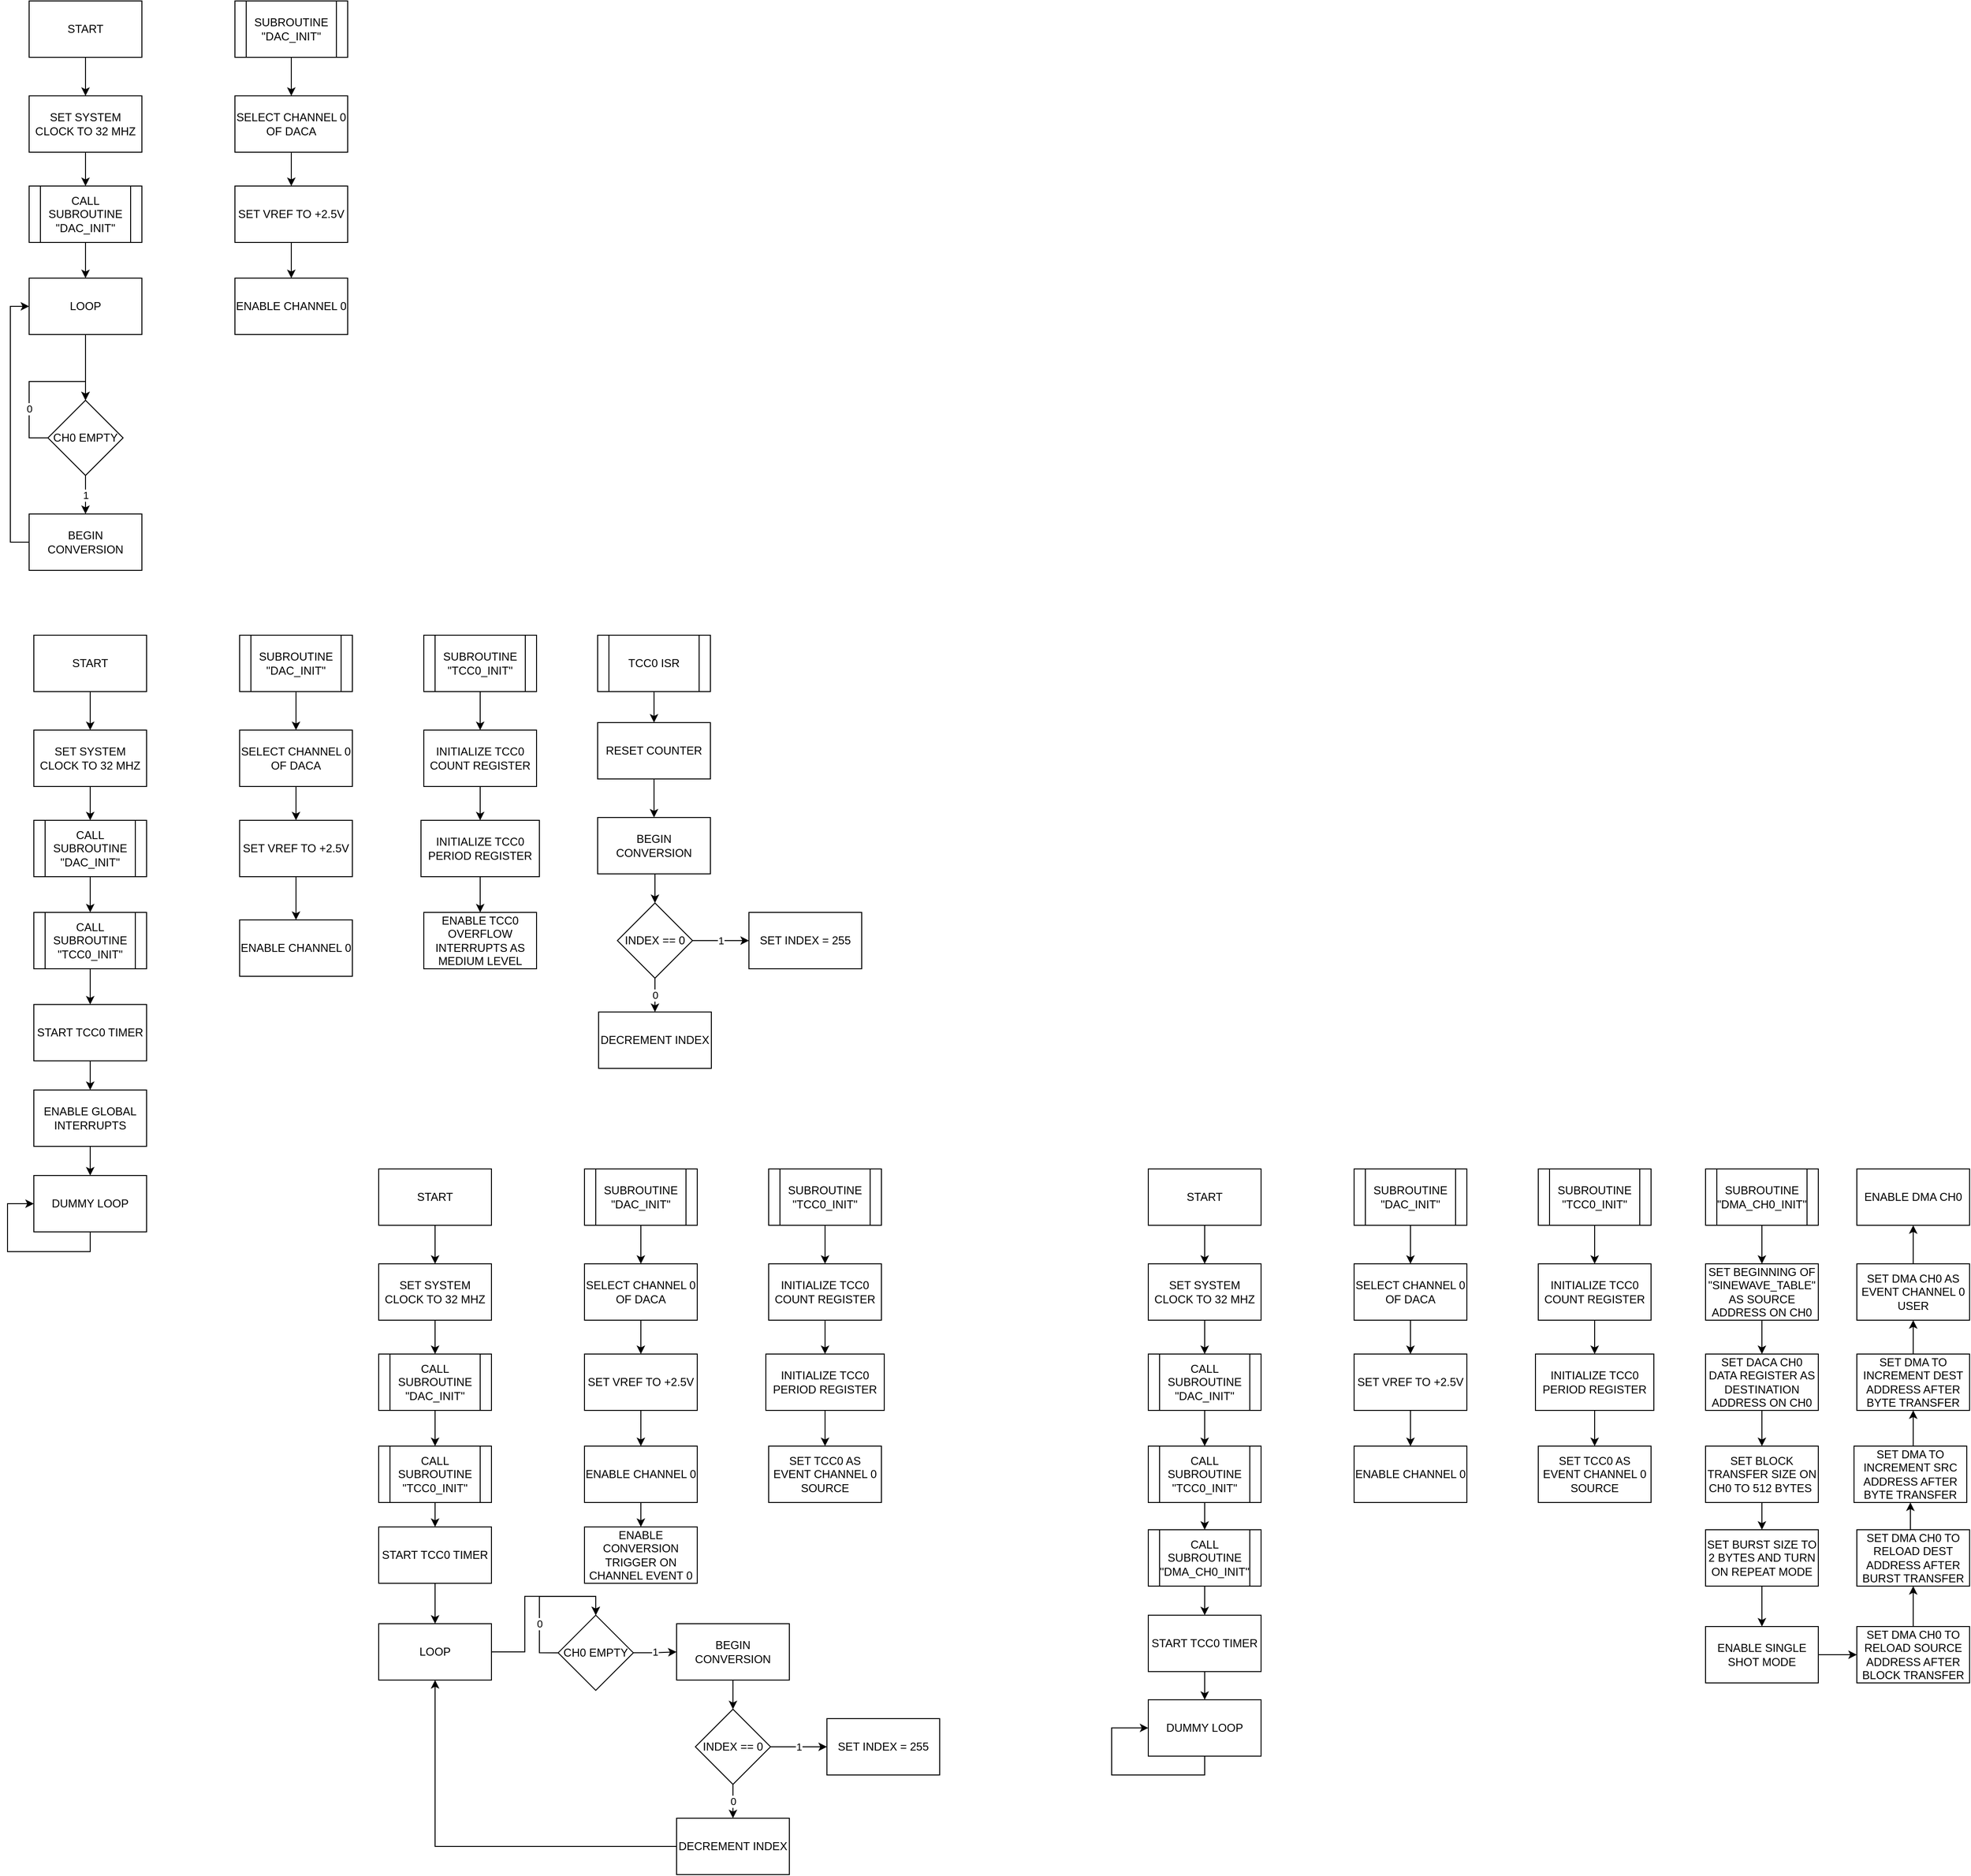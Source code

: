 <mxfile version="21.6.6" type="device">
  <diagram name="Page-1" id="TlnAXrUz_4EO8FhY6zSU">
    <mxGraphModel dx="1002" dy="871" grid="0" gridSize="10" guides="1" tooltips="1" connect="1" arrows="1" fold="1" page="0" pageScale="1" pageWidth="850" pageHeight="1100" math="0" shadow="0">
      <root>
        <mxCell id="0" />
        <mxCell id="1" parent="0" />
        <mxCell id="gUw0K1UG4J31n6GEaIM--3" value="" style="edgeStyle=orthogonalEdgeStyle;rounded=0;orthogonalLoop=1;jettySize=auto;html=1;" parent="1" source="gUw0K1UG4J31n6GEaIM--1" target="gUw0K1UG4J31n6GEaIM--2" edge="1">
          <mxGeometry relative="1" as="geometry" />
        </mxCell>
        <mxCell id="gUw0K1UG4J31n6GEaIM--1" value="START" style="rounded=0;whiteSpace=wrap;html=1;" parent="1" vertex="1">
          <mxGeometry x="92" y="112" width="120" height="60" as="geometry" />
        </mxCell>
        <mxCell id="gUw0K1UG4J31n6GEaIM--7" value="" style="edgeStyle=orthogonalEdgeStyle;rounded=0;orthogonalLoop=1;jettySize=auto;html=1;" parent="1" source="gUw0K1UG4J31n6GEaIM--2" target="gUw0K1UG4J31n6GEaIM--6" edge="1">
          <mxGeometry relative="1" as="geometry" />
        </mxCell>
        <mxCell id="gUw0K1UG4J31n6GEaIM--2" value="SET SYSTEM CLOCK TO 32 MHZ" style="rounded=0;whiteSpace=wrap;html=1;" parent="1" vertex="1">
          <mxGeometry x="92" y="213" width="120" height="60" as="geometry" />
        </mxCell>
        <mxCell id="gUw0K1UG4J31n6GEaIM--9" value="" style="edgeStyle=orthogonalEdgeStyle;rounded=0;orthogonalLoop=1;jettySize=auto;html=1;" parent="1" source="gUw0K1UG4J31n6GEaIM--6" target="gUw0K1UG4J31n6GEaIM--8" edge="1">
          <mxGeometry relative="1" as="geometry" />
        </mxCell>
        <mxCell id="gUw0K1UG4J31n6GEaIM--6" value="CALL SUBROUTINE &quot;DAC_INIT&quot;" style="shape=process;whiteSpace=wrap;html=1;backgroundOutline=1;rounded=0;" parent="1" vertex="1">
          <mxGeometry x="92" y="309" width="120" height="60" as="geometry" />
        </mxCell>
        <mxCell id="gUw0K1UG4J31n6GEaIM--11" value="" style="edgeStyle=orthogonalEdgeStyle;rounded=0;orthogonalLoop=1;jettySize=auto;html=1;" parent="1" source="gUw0K1UG4J31n6GEaIM--8" target="gUw0K1UG4J31n6GEaIM--10" edge="1">
          <mxGeometry relative="1" as="geometry" />
        </mxCell>
        <mxCell id="gUw0K1UG4J31n6GEaIM--8" value="LOOP" style="whiteSpace=wrap;html=1;rounded=0;" parent="1" vertex="1">
          <mxGeometry x="92" y="407" width="120" height="60" as="geometry" />
        </mxCell>
        <mxCell id="gUw0K1UG4J31n6GEaIM--14" value="1" style="edgeStyle=orthogonalEdgeStyle;rounded=0;orthogonalLoop=1;jettySize=auto;html=1;" parent="1" source="gUw0K1UG4J31n6GEaIM--10" target="gUw0K1UG4J31n6GEaIM--13" edge="1">
          <mxGeometry relative="1" as="geometry" />
        </mxCell>
        <mxCell id="gUw0K1UG4J31n6GEaIM--10" value="CH0 EMPTY" style="rhombus;whiteSpace=wrap;html=1;rounded=0;" parent="1" vertex="1">
          <mxGeometry x="112" y="537" width="80" height="80" as="geometry" />
        </mxCell>
        <mxCell id="gUw0K1UG4J31n6GEaIM--12" value="0" style="edgeStyle=orthogonalEdgeStyle;rounded=0;orthogonalLoop=1;jettySize=auto;html=1;exitX=0;exitY=0.5;exitDx=0;exitDy=0;entryX=0.5;entryY=0;entryDx=0;entryDy=0;" parent="1" source="gUw0K1UG4J31n6GEaIM--10" target="gUw0K1UG4J31n6GEaIM--10" edge="1">
          <mxGeometry x="-0.362" relative="1" as="geometry">
            <Array as="points">
              <mxPoint x="92" y="577" />
              <mxPoint x="92" y="517" />
              <mxPoint x="152" y="517" />
            </Array>
            <mxPoint as="offset" />
          </mxGeometry>
        </mxCell>
        <mxCell id="gUw0K1UG4J31n6GEaIM--15" style="edgeStyle=orthogonalEdgeStyle;rounded=0;orthogonalLoop=1;jettySize=auto;html=1;exitX=0;exitY=0.5;exitDx=0;exitDy=0;entryX=0;entryY=0.5;entryDx=0;entryDy=0;" parent="1" source="gUw0K1UG4J31n6GEaIM--13" target="gUw0K1UG4J31n6GEaIM--8" edge="1">
          <mxGeometry relative="1" as="geometry" />
        </mxCell>
        <mxCell id="gUw0K1UG4J31n6GEaIM--13" value="BEGIN CONVERSION" style="whiteSpace=wrap;html=1;rounded=0;" parent="1" vertex="1">
          <mxGeometry x="92" y="658" width="120" height="60" as="geometry" />
        </mxCell>
        <mxCell id="gUw0K1UG4J31n6GEaIM--18" value="" style="edgeStyle=orthogonalEdgeStyle;rounded=0;orthogonalLoop=1;jettySize=auto;html=1;" parent="1" source="gUw0K1UG4J31n6GEaIM--16" target="gUw0K1UG4J31n6GEaIM--17" edge="1">
          <mxGeometry relative="1" as="geometry" />
        </mxCell>
        <mxCell id="gUw0K1UG4J31n6GEaIM--16" value="SUBROUTINE &quot;DAC_INIT&quot;" style="shape=process;whiteSpace=wrap;html=1;backgroundOutline=1;rounded=0;" parent="1" vertex="1">
          <mxGeometry x="311" y="112" width="120" height="60" as="geometry" />
        </mxCell>
        <mxCell id="gUw0K1UG4J31n6GEaIM--20" value="" style="edgeStyle=orthogonalEdgeStyle;rounded=0;orthogonalLoop=1;jettySize=auto;html=1;" parent="1" source="gUw0K1UG4J31n6GEaIM--17" target="gUw0K1UG4J31n6GEaIM--19" edge="1">
          <mxGeometry relative="1" as="geometry" />
        </mxCell>
        <mxCell id="gUw0K1UG4J31n6GEaIM--17" value="SELECT CHANNEL 0 OF DACA" style="whiteSpace=wrap;html=1;rounded=0;" parent="1" vertex="1">
          <mxGeometry x="311" y="213" width="120" height="60" as="geometry" />
        </mxCell>
        <mxCell id="gUw0K1UG4J31n6GEaIM--24" value="" style="edgeStyle=orthogonalEdgeStyle;rounded=0;orthogonalLoop=1;jettySize=auto;html=1;" parent="1" source="gUw0K1UG4J31n6GEaIM--19" target="gUw0K1UG4J31n6GEaIM--23" edge="1">
          <mxGeometry relative="1" as="geometry" />
        </mxCell>
        <mxCell id="gUw0K1UG4J31n6GEaIM--19" value="SET VREF TO +2.5V" style="whiteSpace=wrap;html=1;rounded=0;" parent="1" vertex="1">
          <mxGeometry x="311" y="309" width="120" height="60" as="geometry" />
        </mxCell>
        <mxCell id="gUw0K1UG4J31n6GEaIM--23" value="ENABLE CHANNEL 0" style="whiteSpace=wrap;html=1;rounded=0;" parent="1" vertex="1">
          <mxGeometry x="311" y="407" width="120" height="60" as="geometry" />
        </mxCell>
        <mxCell id="gUw0K1UG4J31n6GEaIM--25" value="" style="edgeStyle=orthogonalEdgeStyle;rounded=0;orthogonalLoop=1;jettySize=auto;html=1;" parent="1" source="gUw0K1UG4J31n6GEaIM--26" target="gUw0K1UG4J31n6GEaIM--28" edge="1">
          <mxGeometry relative="1" as="geometry" />
        </mxCell>
        <mxCell id="gUw0K1UG4J31n6GEaIM--26" value="START" style="rounded=0;whiteSpace=wrap;html=1;" parent="1" vertex="1">
          <mxGeometry x="97" y="787" width="120" height="60" as="geometry" />
        </mxCell>
        <mxCell id="gUw0K1UG4J31n6GEaIM--27" value="" style="edgeStyle=orthogonalEdgeStyle;rounded=0;orthogonalLoop=1;jettySize=auto;html=1;" parent="1" source="gUw0K1UG4J31n6GEaIM--28" target="gUw0K1UG4J31n6GEaIM--30" edge="1">
          <mxGeometry relative="1" as="geometry" />
        </mxCell>
        <mxCell id="gUw0K1UG4J31n6GEaIM--28" value="SET SYSTEM CLOCK TO 32 MHZ" style="rounded=0;whiteSpace=wrap;html=1;" parent="1" vertex="1">
          <mxGeometry x="97" y="888" width="120" height="60" as="geometry" />
        </mxCell>
        <mxCell id="gUw0K1UG4J31n6GEaIM--56" value="" style="edgeStyle=orthogonalEdgeStyle;rounded=0;orthogonalLoop=1;jettySize=auto;html=1;" parent="1" source="gUw0K1UG4J31n6GEaIM--30" target="gUw0K1UG4J31n6GEaIM--55" edge="1">
          <mxGeometry relative="1" as="geometry" />
        </mxCell>
        <mxCell id="gUw0K1UG4J31n6GEaIM--30" value="CALL SUBROUTINE &quot;DAC_INIT&quot;" style="shape=process;whiteSpace=wrap;html=1;backgroundOutline=1;rounded=0;" parent="1" vertex="1">
          <mxGeometry x="97" y="984" width="120" height="60" as="geometry" />
        </mxCell>
        <mxCell id="gUw0K1UG4J31n6GEaIM--38" value="" style="edgeStyle=orthogonalEdgeStyle;rounded=0;orthogonalLoop=1;jettySize=auto;html=1;" parent="1" source="gUw0K1UG4J31n6GEaIM--39" target="gUw0K1UG4J31n6GEaIM--41" edge="1">
          <mxGeometry relative="1" as="geometry" />
        </mxCell>
        <mxCell id="gUw0K1UG4J31n6GEaIM--39" value="SUBROUTINE &quot;DAC_INIT&quot;" style="shape=process;whiteSpace=wrap;html=1;backgroundOutline=1;rounded=0;" parent="1" vertex="1">
          <mxGeometry x="316" y="787" width="120" height="60" as="geometry" />
        </mxCell>
        <mxCell id="gUw0K1UG4J31n6GEaIM--40" value="" style="edgeStyle=orthogonalEdgeStyle;rounded=0;orthogonalLoop=1;jettySize=auto;html=1;" parent="1" source="gUw0K1UG4J31n6GEaIM--41" target="gUw0K1UG4J31n6GEaIM--43" edge="1">
          <mxGeometry relative="1" as="geometry" />
        </mxCell>
        <mxCell id="gUw0K1UG4J31n6GEaIM--41" value="SELECT CHANNEL 0 OF DACA" style="whiteSpace=wrap;html=1;rounded=0;" parent="1" vertex="1">
          <mxGeometry x="316" y="888" width="120" height="60" as="geometry" />
        </mxCell>
        <mxCell id="gUw0K1UG4J31n6GEaIM--75" style="edgeStyle=orthogonalEdgeStyle;rounded=0;orthogonalLoop=1;jettySize=auto;html=1;exitX=0.5;exitY=1;exitDx=0;exitDy=0;entryX=0.5;entryY=0;entryDx=0;entryDy=0;" parent="1" source="gUw0K1UG4J31n6GEaIM--43" target="gUw0K1UG4J31n6GEaIM--44" edge="1">
          <mxGeometry relative="1" as="geometry" />
        </mxCell>
        <mxCell id="gUw0K1UG4J31n6GEaIM--43" value="SET VREF TO +2.5V" style="whiteSpace=wrap;html=1;rounded=0;" parent="1" vertex="1">
          <mxGeometry x="316" y="984" width="120" height="60" as="geometry" />
        </mxCell>
        <mxCell id="gUw0K1UG4J31n6GEaIM--44" value="ENABLE CHANNEL 0" style="whiteSpace=wrap;html=1;rounded=0;" parent="1" vertex="1">
          <mxGeometry x="316" y="1090" width="120" height="60" as="geometry" />
        </mxCell>
        <mxCell id="gUw0K1UG4J31n6GEaIM--52" style="edgeStyle=orthogonalEdgeStyle;rounded=0;orthogonalLoop=1;jettySize=auto;html=1;exitX=0.5;exitY=1;exitDx=0;exitDy=0;entryX=0.5;entryY=0;entryDx=0;entryDy=0;" parent="1" source="gUw0K1UG4J31n6GEaIM--49" target="gUw0K1UG4J31n6GEaIM--51" edge="1">
          <mxGeometry relative="1" as="geometry" />
        </mxCell>
        <mxCell id="gUw0K1UG4J31n6GEaIM--49" value="TCC0 ISR" style="shape=process;whiteSpace=wrap;html=1;backgroundOutline=1;rounded=0;" parent="1" vertex="1">
          <mxGeometry x="697" y="787" width="120" height="60" as="geometry" />
        </mxCell>
        <mxCell id="gUw0K1UG4J31n6GEaIM--82" style="edgeStyle=orthogonalEdgeStyle;rounded=0;orthogonalLoop=1;jettySize=auto;html=1;exitX=0.5;exitY=1;exitDx=0;exitDy=0;entryX=0.5;entryY=0;entryDx=0;entryDy=0;" parent="1" source="gUw0K1UG4J31n6GEaIM--51" target="gUw0K1UG4J31n6GEaIM--53" edge="1">
          <mxGeometry relative="1" as="geometry" />
        </mxCell>
        <mxCell id="gUw0K1UG4J31n6GEaIM--51" value="RESET COUNTER" style="rounded=0;whiteSpace=wrap;html=1;" parent="1" vertex="1">
          <mxGeometry x="697" y="880" width="120" height="60" as="geometry" />
        </mxCell>
        <mxCell id="gUw0K1UG4J31n6GEaIM--83" style="edgeStyle=orthogonalEdgeStyle;rounded=0;orthogonalLoop=1;jettySize=auto;html=1;exitX=0.5;exitY=1;exitDx=0;exitDy=0;entryX=0.5;entryY=0;entryDx=0;entryDy=0;" parent="1" source="gUw0K1UG4J31n6GEaIM--53" target="gUw0K1UG4J31n6GEaIM--67" edge="1">
          <mxGeometry relative="1" as="geometry" />
        </mxCell>
        <mxCell id="gUw0K1UG4J31n6GEaIM--53" value="BEGIN CONVERSION" style="rounded=0;whiteSpace=wrap;html=1;" parent="1" vertex="1">
          <mxGeometry x="697" y="981" width="120" height="60" as="geometry" />
        </mxCell>
        <mxCell id="gUw0K1UG4J31n6GEaIM--77" value="" style="edgeStyle=orthogonalEdgeStyle;rounded=0;orthogonalLoop=1;jettySize=auto;html=1;" parent="1" source="gUw0K1UG4J31n6GEaIM--55" target="gUw0K1UG4J31n6GEaIM--76" edge="1">
          <mxGeometry relative="1" as="geometry" />
        </mxCell>
        <mxCell id="gUw0K1UG4J31n6GEaIM--55" value="CALL SUBROUTINE &quot;TCC0_INIT&quot;" style="shape=process;whiteSpace=wrap;html=1;backgroundOutline=1;rounded=0;" parent="1" vertex="1">
          <mxGeometry x="97" y="1082" width="120" height="60" as="geometry" />
        </mxCell>
        <mxCell id="gUw0K1UG4J31n6GEaIM--57" value="" style="edgeStyle=orthogonalEdgeStyle;rounded=0;orthogonalLoop=1;jettySize=auto;html=1;" parent="1" source="gUw0K1UG4J31n6GEaIM--58" target="gUw0K1UG4J31n6GEaIM--60" edge="1">
          <mxGeometry relative="1" as="geometry" />
        </mxCell>
        <mxCell id="gUw0K1UG4J31n6GEaIM--58" value="SUBROUTINE &quot;TCC0_INIT&quot;" style="shape=process;whiteSpace=wrap;html=1;backgroundOutline=1;rounded=0;" parent="1" vertex="1">
          <mxGeometry x="512" y="787" width="120" height="60" as="geometry" />
        </mxCell>
        <mxCell id="gUw0K1UG4J31n6GEaIM--59" value="" style="edgeStyle=orthogonalEdgeStyle;rounded=0;orthogonalLoop=1;jettySize=auto;html=1;" parent="1" source="gUw0K1UG4J31n6GEaIM--60" target="gUw0K1UG4J31n6GEaIM--62" edge="1">
          <mxGeometry relative="1" as="geometry" />
        </mxCell>
        <mxCell id="gUw0K1UG4J31n6GEaIM--60" value="INITIALIZE TCC0 COUNT REGISTER" style="whiteSpace=wrap;html=1;rounded=0;" parent="1" vertex="1">
          <mxGeometry x="512" y="888" width="120" height="60" as="geometry" />
        </mxCell>
        <mxCell id="gUw0K1UG4J31n6GEaIM--61" value="" style="edgeStyle=orthogonalEdgeStyle;rounded=0;orthogonalLoop=1;jettySize=auto;html=1;" parent="1" source="gUw0K1UG4J31n6GEaIM--62" target="gUw0K1UG4J31n6GEaIM--63" edge="1">
          <mxGeometry relative="1" as="geometry" />
        </mxCell>
        <mxCell id="gUw0K1UG4J31n6GEaIM--62" value="INITIALIZE TCC0 PERIOD REGISTER" style="whiteSpace=wrap;html=1;rounded=0;" parent="1" vertex="1">
          <mxGeometry x="509" y="984" width="126" height="60" as="geometry" />
        </mxCell>
        <mxCell id="gUw0K1UG4J31n6GEaIM--63" value="ENABLE TCC0 OVERFLOW INTERRUPTS AS MEDIUM LEVEL" style="whiteSpace=wrap;html=1;rounded=0;" parent="1" vertex="1">
          <mxGeometry x="512" y="1082" width="120" height="60" as="geometry" />
        </mxCell>
        <mxCell id="gUw0K1UG4J31n6GEaIM--73" value="1" style="edgeStyle=orthogonalEdgeStyle;rounded=0;orthogonalLoop=1;jettySize=auto;html=1;" parent="1" source="gUw0K1UG4J31n6GEaIM--67" target="gUw0K1UG4J31n6GEaIM--72" edge="1">
          <mxGeometry relative="1" as="geometry" />
        </mxCell>
        <mxCell id="gUw0K1UG4J31n6GEaIM--84" value="0" style="edgeStyle=orthogonalEdgeStyle;rounded=0;orthogonalLoop=1;jettySize=auto;html=1;exitX=0.5;exitY=1;exitDx=0;exitDy=0;entryX=0.5;entryY=0;entryDx=0;entryDy=0;" parent="1" source="gUw0K1UG4J31n6GEaIM--67" target="gUw0K1UG4J31n6GEaIM--70" edge="1">
          <mxGeometry relative="1" as="geometry" />
        </mxCell>
        <mxCell id="gUw0K1UG4J31n6GEaIM--67" value="INDEX == 0" style="rhombus;whiteSpace=wrap;html=1;rounded=0;" parent="1" vertex="1">
          <mxGeometry x="718" y="1072" width="80" height="80" as="geometry" />
        </mxCell>
        <mxCell id="gUw0K1UG4J31n6GEaIM--70" value="DECREMENT INDEX" style="rounded=0;whiteSpace=wrap;html=1;" parent="1" vertex="1">
          <mxGeometry x="698" y="1188" width="120" height="60" as="geometry" />
        </mxCell>
        <mxCell id="gUw0K1UG4J31n6GEaIM--72" value="SET INDEX = 255" style="whiteSpace=wrap;html=1;rounded=0;" parent="1" vertex="1">
          <mxGeometry x="858" y="1082" width="120" height="60" as="geometry" />
        </mxCell>
        <mxCell id="gUw0K1UG4J31n6GEaIM--87" style="edgeStyle=orthogonalEdgeStyle;rounded=0;orthogonalLoop=1;jettySize=auto;html=1;exitX=0.5;exitY=1;exitDx=0;exitDy=0;entryX=0.5;entryY=0;entryDx=0;entryDy=0;" parent="1" source="gUw0K1UG4J31n6GEaIM--76" target="gUw0K1UG4J31n6GEaIM--86" edge="1">
          <mxGeometry relative="1" as="geometry" />
        </mxCell>
        <mxCell id="gUw0K1UG4J31n6GEaIM--76" value="START TCC0 TIMER" style="whiteSpace=wrap;html=1;rounded=0;" parent="1" vertex="1">
          <mxGeometry x="97" y="1180" width="120" height="60" as="geometry" />
        </mxCell>
        <mxCell id="gUw0K1UG4J31n6GEaIM--78" value="DUMMY LOOP" style="whiteSpace=wrap;html=1;rounded=0;" parent="1" vertex="1">
          <mxGeometry x="97" y="1362" width="120" height="60" as="geometry" />
        </mxCell>
        <mxCell id="gUw0K1UG4J31n6GEaIM--80" style="edgeStyle=orthogonalEdgeStyle;rounded=0;orthogonalLoop=1;jettySize=auto;html=1;exitX=0.5;exitY=1;exitDx=0;exitDy=0;entryX=0;entryY=0.5;entryDx=0;entryDy=0;" parent="1" source="gUw0K1UG4J31n6GEaIM--78" target="gUw0K1UG4J31n6GEaIM--78" edge="1">
          <mxGeometry relative="1" as="geometry">
            <Array as="points">
              <mxPoint x="154" y="1443" />
              <mxPoint x="69" y="1443" />
              <mxPoint x="69" y="1393" />
            </Array>
          </mxGeometry>
        </mxCell>
        <mxCell id="gUw0K1UG4J31n6GEaIM--88" style="edgeStyle=orthogonalEdgeStyle;rounded=0;orthogonalLoop=1;jettySize=auto;html=1;exitX=0.5;exitY=1;exitDx=0;exitDy=0;entryX=0.5;entryY=0;entryDx=0;entryDy=0;" parent="1" source="gUw0K1UG4J31n6GEaIM--86" target="gUw0K1UG4J31n6GEaIM--78" edge="1">
          <mxGeometry relative="1" as="geometry" />
        </mxCell>
        <mxCell id="gUw0K1UG4J31n6GEaIM--86" value="ENABLE GLOBAL INTERRUPTS" style="whiteSpace=wrap;html=1;rounded=0;" parent="1" vertex="1">
          <mxGeometry x="97" y="1271" width="120" height="60" as="geometry" />
        </mxCell>
        <mxCell id="fH4SnlPZ54_qbOSEumDx-1" value="" style="edgeStyle=orthogonalEdgeStyle;rounded=0;orthogonalLoop=1;jettySize=auto;html=1;" parent="1" source="fH4SnlPZ54_qbOSEumDx-2" target="fH4SnlPZ54_qbOSEumDx-4" edge="1">
          <mxGeometry relative="1" as="geometry" />
        </mxCell>
        <mxCell id="fH4SnlPZ54_qbOSEumDx-2" value="START" style="rounded=0;whiteSpace=wrap;html=1;" parent="1" vertex="1">
          <mxGeometry x="464" y="1355" width="120" height="60" as="geometry" />
        </mxCell>
        <mxCell id="fH4SnlPZ54_qbOSEumDx-3" value="" style="edgeStyle=orthogonalEdgeStyle;rounded=0;orthogonalLoop=1;jettySize=auto;html=1;" parent="1" source="fH4SnlPZ54_qbOSEumDx-4" target="fH4SnlPZ54_qbOSEumDx-6" edge="1">
          <mxGeometry relative="1" as="geometry" />
        </mxCell>
        <mxCell id="fH4SnlPZ54_qbOSEumDx-4" value="SET SYSTEM CLOCK TO 32 MHZ" style="rounded=0;whiteSpace=wrap;html=1;" parent="1" vertex="1">
          <mxGeometry x="464" y="1456" width="120" height="60" as="geometry" />
        </mxCell>
        <mxCell id="fH4SnlPZ54_qbOSEumDx-5" value="" style="edgeStyle=orthogonalEdgeStyle;rounded=0;orthogonalLoop=1;jettySize=auto;html=1;" parent="1" source="fH4SnlPZ54_qbOSEumDx-6" target="fH4SnlPZ54_qbOSEumDx-21" edge="1">
          <mxGeometry relative="1" as="geometry" />
        </mxCell>
        <mxCell id="fH4SnlPZ54_qbOSEumDx-6" value="CALL SUBROUTINE &quot;DAC_INIT&quot;" style="shape=process;whiteSpace=wrap;html=1;backgroundOutline=1;rounded=0;" parent="1" vertex="1">
          <mxGeometry x="464" y="1552" width="120" height="60" as="geometry" />
        </mxCell>
        <mxCell id="fH4SnlPZ54_qbOSEumDx-7" value="" style="edgeStyle=orthogonalEdgeStyle;rounded=0;orthogonalLoop=1;jettySize=auto;html=1;" parent="1" source="fH4SnlPZ54_qbOSEumDx-8" target="fH4SnlPZ54_qbOSEumDx-10" edge="1">
          <mxGeometry relative="1" as="geometry" />
        </mxCell>
        <mxCell id="fH4SnlPZ54_qbOSEumDx-8" value="SUBROUTINE &quot;DAC_INIT&quot;" style="shape=process;whiteSpace=wrap;html=1;backgroundOutline=1;rounded=0;" parent="1" vertex="1">
          <mxGeometry x="683" y="1355" width="120" height="60" as="geometry" />
        </mxCell>
        <mxCell id="fH4SnlPZ54_qbOSEumDx-9" value="" style="edgeStyle=orthogonalEdgeStyle;rounded=0;orthogonalLoop=1;jettySize=auto;html=1;" parent="1" source="fH4SnlPZ54_qbOSEumDx-10" target="fH4SnlPZ54_qbOSEumDx-12" edge="1">
          <mxGeometry relative="1" as="geometry" />
        </mxCell>
        <mxCell id="fH4SnlPZ54_qbOSEumDx-10" value="SELECT CHANNEL 0 OF DACA" style="whiteSpace=wrap;html=1;rounded=0;" parent="1" vertex="1">
          <mxGeometry x="683" y="1456" width="120" height="60" as="geometry" />
        </mxCell>
        <mxCell id="fH4SnlPZ54_qbOSEumDx-11" style="edgeStyle=orthogonalEdgeStyle;rounded=0;orthogonalLoop=1;jettySize=auto;html=1;exitX=0.5;exitY=1;exitDx=0;exitDy=0;entryX=0.5;entryY=0;entryDx=0;entryDy=0;" parent="1" source="fH4SnlPZ54_qbOSEumDx-12" target="fH4SnlPZ54_qbOSEumDx-13" edge="1">
          <mxGeometry relative="1" as="geometry" />
        </mxCell>
        <mxCell id="fH4SnlPZ54_qbOSEumDx-12" value="SET VREF TO +2.5V" style="whiteSpace=wrap;html=1;rounded=0;" parent="1" vertex="1">
          <mxGeometry x="683" y="1552" width="120" height="60" as="geometry" />
        </mxCell>
        <mxCell id="fH4SnlPZ54_qbOSEumDx-43" value="" style="edgeStyle=orthogonalEdgeStyle;rounded=0;orthogonalLoop=1;jettySize=auto;html=1;" parent="1" source="fH4SnlPZ54_qbOSEumDx-13" target="fH4SnlPZ54_qbOSEumDx-42" edge="1">
          <mxGeometry relative="1" as="geometry" />
        </mxCell>
        <mxCell id="fH4SnlPZ54_qbOSEumDx-13" value="ENABLE CHANNEL 0" style="whiteSpace=wrap;html=1;rounded=0;" parent="1" vertex="1">
          <mxGeometry x="683" y="1650" width="120" height="60" as="geometry" />
        </mxCell>
        <mxCell id="fH4SnlPZ54_qbOSEumDx-20" value="" style="edgeStyle=orthogonalEdgeStyle;rounded=0;orthogonalLoop=1;jettySize=auto;html=1;" parent="1" source="fH4SnlPZ54_qbOSEumDx-21" target="fH4SnlPZ54_qbOSEumDx-35" edge="1">
          <mxGeometry relative="1" as="geometry" />
        </mxCell>
        <mxCell id="fH4SnlPZ54_qbOSEumDx-21" value="CALL SUBROUTINE &quot;TCC0_INIT&quot;" style="shape=process;whiteSpace=wrap;html=1;backgroundOutline=1;rounded=0;" parent="1" vertex="1">
          <mxGeometry x="464" y="1650" width="120" height="60" as="geometry" />
        </mxCell>
        <mxCell id="fH4SnlPZ54_qbOSEumDx-22" value="" style="edgeStyle=orthogonalEdgeStyle;rounded=0;orthogonalLoop=1;jettySize=auto;html=1;" parent="1" source="fH4SnlPZ54_qbOSEumDx-23" target="fH4SnlPZ54_qbOSEumDx-25" edge="1">
          <mxGeometry relative="1" as="geometry" />
        </mxCell>
        <mxCell id="fH4SnlPZ54_qbOSEumDx-23" value="SUBROUTINE &quot;TCC0_INIT&quot;" style="shape=process;whiteSpace=wrap;html=1;backgroundOutline=1;rounded=0;" parent="1" vertex="1">
          <mxGeometry x="879" y="1355" width="120" height="60" as="geometry" />
        </mxCell>
        <mxCell id="fH4SnlPZ54_qbOSEumDx-24" value="" style="edgeStyle=orthogonalEdgeStyle;rounded=0;orthogonalLoop=1;jettySize=auto;html=1;" parent="1" source="fH4SnlPZ54_qbOSEumDx-25" target="fH4SnlPZ54_qbOSEumDx-27" edge="1">
          <mxGeometry relative="1" as="geometry" />
        </mxCell>
        <mxCell id="fH4SnlPZ54_qbOSEumDx-25" value="INITIALIZE TCC0 COUNT REGISTER" style="whiteSpace=wrap;html=1;rounded=0;" parent="1" vertex="1">
          <mxGeometry x="879" y="1456" width="120" height="60" as="geometry" />
        </mxCell>
        <mxCell id="fH4SnlPZ54_qbOSEumDx-65" style="edgeStyle=orthogonalEdgeStyle;rounded=0;orthogonalLoop=1;jettySize=auto;html=1;exitX=0.5;exitY=1;exitDx=0;exitDy=0;entryX=0.5;entryY=0;entryDx=0;entryDy=0;" parent="1" source="fH4SnlPZ54_qbOSEumDx-27" target="fH4SnlPZ54_qbOSEumDx-40" edge="1">
          <mxGeometry relative="1" as="geometry" />
        </mxCell>
        <mxCell id="fH4SnlPZ54_qbOSEumDx-27" value="INITIALIZE TCC0 PERIOD REGISTER" style="whiteSpace=wrap;html=1;rounded=0;" parent="1" vertex="1">
          <mxGeometry x="876" y="1552" width="126" height="60" as="geometry" />
        </mxCell>
        <mxCell id="fH4SnlPZ54_qbOSEumDx-44" style="edgeStyle=orthogonalEdgeStyle;rounded=0;orthogonalLoop=1;jettySize=auto;html=1;exitX=0.5;exitY=1;exitDx=0;exitDy=0;entryX=0.5;entryY=0;entryDx=0;entryDy=0;" parent="1" source="fH4SnlPZ54_qbOSEumDx-35" target="fH4SnlPZ54_qbOSEumDx-36" edge="1">
          <mxGeometry relative="1" as="geometry" />
        </mxCell>
        <mxCell id="fH4SnlPZ54_qbOSEumDx-35" value="START TCC0 TIMER" style="whiteSpace=wrap;html=1;rounded=0;" parent="1" vertex="1">
          <mxGeometry x="464" y="1736" width="120" height="60" as="geometry" />
        </mxCell>
        <mxCell id="fH4SnlPZ54_qbOSEumDx-61" style="edgeStyle=orthogonalEdgeStyle;rounded=0;orthogonalLoop=1;jettySize=auto;html=1;exitX=1;exitY=0.5;exitDx=0;exitDy=0;entryX=0.5;entryY=0;entryDx=0;entryDy=0;" parent="1" source="fH4SnlPZ54_qbOSEumDx-36" target="fH4SnlPZ54_qbOSEumDx-50" edge="1">
          <mxGeometry relative="1" as="geometry" />
        </mxCell>
        <mxCell id="fH4SnlPZ54_qbOSEumDx-36" value="LOOP" style="whiteSpace=wrap;html=1;rounded=0;" parent="1" vertex="1">
          <mxGeometry x="464" y="1839" width="120" height="60" as="geometry" />
        </mxCell>
        <mxCell id="fH4SnlPZ54_qbOSEumDx-40" value="SET TCC0 AS EVENT CHANNEL 0 SOURCE" style="whiteSpace=wrap;html=1;rounded=0;" parent="1" vertex="1">
          <mxGeometry x="879" y="1650" width="120" height="60" as="geometry" />
        </mxCell>
        <mxCell id="fH4SnlPZ54_qbOSEumDx-42" value="ENABLE CONVERSION TRIGGER ON CHANNEL EVENT 0" style="whiteSpace=wrap;html=1;rounded=0;" parent="1" vertex="1">
          <mxGeometry x="683" y="1736" width="120" height="60" as="geometry" />
        </mxCell>
        <mxCell id="fH4SnlPZ54_qbOSEumDx-49" value="1" style="edgeStyle=orthogonalEdgeStyle;rounded=0;orthogonalLoop=1;jettySize=auto;html=1;" parent="1" source="fH4SnlPZ54_qbOSEumDx-50" target="fH4SnlPZ54_qbOSEumDx-52" edge="1">
          <mxGeometry relative="1" as="geometry" />
        </mxCell>
        <mxCell id="fH4SnlPZ54_qbOSEumDx-50" value="CH0 EMPTY" style="rhombus;whiteSpace=wrap;html=1;rounded=0;" parent="1" vertex="1">
          <mxGeometry x="655" y="1829.94" width="80" height="80" as="geometry" />
        </mxCell>
        <mxCell id="fH4SnlPZ54_qbOSEumDx-51" value="0" style="edgeStyle=orthogonalEdgeStyle;rounded=0;orthogonalLoop=1;jettySize=auto;html=1;exitX=0;exitY=0.5;exitDx=0;exitDy=0;entryX=0.5;entryY=0;entryDx=0;entryDy=0;" parent="1" source="fH4SnlPZ54_qbOSEumDx-50" target="fH4SnlPZ54_qbOSEumDx-50" edge="1">
          <mxGeometry x="-0.362" relative="1" as="geometry">
            <Array as="points">
              <mxPoint x="635" y="1869.94" />
              <mxPoint x="635" y="1809.94" />
              <mxPoint x="695" y="1809.94" />
            </Array>
            <mxPoint as="offset" />
          </mxGeometry>
        </mxCell>
        <mxCell id="fH4SnlPZ54_qbOSEumDx-63" style="edgeStyle=orthogonalEdgeStyle;rounded=0;orthogonalLoop=1;jettySize=auto;html=1;exitX=0.5;exitY=1;exitDx=0;exitDy=0;entryX=0.5;entryY=0;entryDx=0;entryDy=0;" parent="1" source="fH4SnlPZ54_qbOSEumDx-52" target="fH4SnlPZ54_qbOSEumDx-56" edge="1">
          <mxGeometry relative="1" as="geometry" />
        </mxCell>
        <mxCell id="fH4SnlPZ54_qbOSEumDx-52" value="BEGIN CONVERSION" style="whiteSpace=wrap;html=1;rounded=0;" parent="1" vertex="1">
          <mxGeometry x="781" y="1839" width="120" height="60" as="geometry" />
        </mxCell>
        <mxCell id="fH4SnlPZ54_qbOSEumDx-54" value="1" style="edgeStyle=orthogonalEdgeStyle;rounded=0;orthogonalLoop=1;jettySize=auto;html=1;" parent="1" source="fH4SnlPZ54_qbOSEumDx-56" target="fH4SnlPZ54_qbOSEumDx-58" edge="1">
          <mxGeometry relative="1" as="geometry" />
        </mxCell>
        <mxCell id="fH4SnlPZ54_qbOSEumDx-55" value="0" style="edgeStyle=orthogonalEdgeStyle;rounded=0;orthogonalLoop=1;jettySize=auto;html=1;exitX=0.5;exitY=1;exitDx=0;exitDy=0;entryX=0.5;entryY=0;entryDx=0;entryDy=0;" parent="1" source="fH4SnlPZ54_qbOSEumDx-56" target="fH4SnlPZ54_qbOSEumDx-57" edge="1">
          <mxGeometry relative="1" as="geometry" />
        </mxCell>
        <mxCell id="fH4SnlPZ54_qbOSEumDx-56" value="INDEX == 0" style="rhombus;whiteSpace=wrap;html=1;rounded=0;" parent="1" vertex="1">
          <mxGeometry x="801" y="1930" width="80" height="80" as="geometry" />
        </mxCell>
        <mxCell id="fH4SnlPZ54_qbOSEumDx-64" style="edgeStyle=orthogonalEdgeStyle;rounded=0;orthogonalLoop=1;jettySize=auto;html=1;exitX=0;exitY=0.5;exitDx=0;exitDy=0;entryX=0.5;entryY=1;entryDx=0;entryDy=0;" parent="1" source="fH4SnlPZ54_qbOSEumDx-57" target="fH4SnlPZ54_qbOSEumDx-36" edge="1">
          <mxGeometry relative="1" as="geometry" />
        </mxCell>
        <mxCell id="fH4SnlPZ54_qbOSEumDx-57" value="DECREMENT INDEX" style="rounded=0;whiteSpace=wrap;html=1;" parent="1" vertex="1">
          <mxGeometry x="781" y="2046" width="120" height="60" as="geometry" />
        </mxCell>
        <mxCell id="fH4SnlPZ54_qbOSEumDx-58" value="SET INDEX = 255" style="whiteSpace=wrap;html=1;rounded=0;" parent="1" vertex="1">
          <mxGeometry x="941" y="1940" width="120" height="60" as="geometry" />
        </mxCell>
        <mxCell id="fH4SnlPZ54_qbOSEumDx-66" value="" style="edgeStyle=orthogonalEdgeStyle;rounded=0;orthogonalLoop=1;jettySize=auto;html=1;" parent="1" source="fH4SnlPZ54_qbOSEumDx-67" target="fH4SnlPZ54_qbOSEumDx-69" edge="1">
          <mxGeometry relative="1" as="geometry" />
        </mxCell>
        <mxCell id="fH4SnlPZ54_qbOSEumDx-67" value="START" style="rounded=0;whiteSpace=wrap;html=1;" parent="1" vertex="1">
          <mxGeometry x="1283" y="1355" width="120" height="60" as="geometry" />
        </mxCell>
        <mxCell id="fH4SnlPZ54_qbOSEumDx-68" value="" style="edgeStyle=orthogonalEdgeStyle;rounded=0;orthogonalLoop=1;jettySize=auto;html=1;" parent="1" source="fH4SnlPZ54_qbOSEumDx-69" target="fH4SnlPZ54_qbOSEumDx-71" edge="1">
          <mxGeometry relative="1" as="geometry" />
        </mxCell>
        <mxCell id="fH4SnlPZ54_qbOSEumDx-69" value="SET SYSTEM CLOCK TO 32 MHZ" style="rounded=0;whiteSpace=wrap;html=1;" parent="1" vertex="1">
          <mxGeometry x="1283" y="1456" width="120" height="60" as="geometry" />
        </mxCell>
        <mxCell id="fH4SnlPZ54_qbOSEumDx-70" value="" style="edgeStyle=orthogonalEdgeStyle;rounded=0;orthogonalLoop=1;jettySize=auto;html=1;" parent="1" source="fH4SnlPZ54_qbOSEumDx-71" target="fH4SnlPZ54_qbOSEumDx-81" edge="1">
          <mxGeometry relative="1" as="geometry" />
        </mxCell>
        <mxCell id="fH4SnlPZ54_qbOSEumDx-71" value="CALL SUBROUTINE &quot;DAC_INIT&quot;" style="shape=process;whiteSpace=wrap;html=1;backgroundOutline=1;rounded=0;" parent="1" vertex="1">
          <mxGeometry x="1283" y="1552" width="120" height="60" as="geometry" />
        </mxCell>
        <mxCell id="fH4SnlPZ54_qbOSEumDx-72" value="" style="edgeStyle=orthogonalEdgeStyle;rounded=0;orthogonalLoop=1;jettySize=auto;html=1;" parent="1" source="fH4SnlPZ54_qbOSEumDx-73" target="fH4SnlPZ54_qbOSEumDx-75" edge="1">
          <mxGeometry relative="1" as="geometry" />
        </mxCell>
        <mxCell id="fH4SnlPZ54_qbOSEumDx-73" value="SUBROUTINE &quot;DAC_INIT&quot;" style="shape=process;whiteSpace=wrap;html=1;backgroundOutline=1;rounded=0;" parent="1" vertex="1">
          <mxGeometry x="1502" y="1355" width="120" height="60" as="geometry" />
        </mxCell>
        <mxCell id="fH4SnlPZ54_qbOSEumDx-74" value="" style="edgeStyle=orthogonalEdgeStyle;rounded=0;orthogonalLoop=1;jettySize=auto;html=1;" parent="1" source="fH4SnlPZ54_qbOSEumDx-75" target="fH4SnlPZ54_qbOSEumDx-77" edge="1">
          <mxGeometry relative="1" as="geometry" />
        </mxCell>
        <mxCell id="fH4SnlPZ54_qbOSEumDx-75" value="SELECT CHANNEL 0 OF DACA" style="whiteSpace=wrap;html=1;rounded=0;" parent="1" vertex="1">
          <mxGeometry x="1502" y="1456" width="120" height="60" as="geometry" />
        </mxCell>
        <mxCell id="fH4SnlPZ54_qbOSEumDx-76" style="edgeStyle=orthogonalEdgeStyle;rounded=0;orthogonalLoop=1;jettySize=auto;html=1;exitX=0.5;exitY=1;exitDx=0;exitDy=0;entryX=0.5;entryY=0;entryDx=0;entryDy=0;" parent="1" source="fH4SnlPZ54_qbOSEumDx-77" target="fH4SnlPZ54_qbOSEumDx-79" edge="1">
          <mxGeometry relative="1" as="geometry" />
        </mxCell>
        <mxCell id="fH4SnlPZ54_qbOSEumDx-77" value="SET VREF TO +2.5V" style="whiteSpace=wrap;html=1;rounded=0;" parent="1" vertex="1">
          <mxGeometry x="1502" y="1552" width="120" height="60" as="geometry" />
        </mxCell>
        <mxCell id="fH4SnlPZ54_qbOSEumDx-79" value="ENABLE CHANNEL 0" style="whiteSpace=wrap;html=1;rounded=0;" parent="1" vertex="1">
          <mxGeometry x="1502" y="1650" width="120" height="60" as="geometry" />
        </mxCell>
        <mxCell id="fH4SnlPZ54_qbOSEumDx-107" style="edgeStyle=orthogonalEdgeStyle;rounded=0;orthogonalLoop=1;jettySize=auto;html=1;exitX=0.5;exitY=1;exitDx=0;exitDy=0;entryX=0.5;entryY=0;entryDx=0;entryDy=0;" parent="1" source="fH4SnlPZ54_qbOSEumDx-81" target="fH4SnlPZ54_qbOSEumDx-106" edge="1">
          <mxGeometry relative="1" as="geometry" />
        </mxCell>
        <mxCell id="fH4SnlPZ54_qbOSEumDx-81" value="CALL SUBROUTINE &quot;TCC0_INIT&quot;" style="shape=process;whiteSpace=wrap;html=1;backgroundOutline=1;rounded=0;" parent="1" vertex="1">
          <mxGeometry x="1283" y="1650" width="120" height="60" as="geometry" />
        </mxCell>
        <mxCell id="fH4SnlPZ54_qbOSEumDx-82" value="" style="edgeStyle=orthogonalEdgeStyle;rounded=0;orthogonalLoop=1;jettySize=auto;html=1;" parent="1" source="fH4SnlPZ54_qbOSEumDx-83" target="fH4SnlPZ54_qbOSEumDx-85" edge="1">
          <mxGeometry relative="1" as="geometry" />
        </mxCell>
        <mxCell id="fH4SnlPZ54_qbOSEumDx-83" value="SUBROUTINE &quot;TCC0_INIT&quot;" style="shape=process;whiteSpace=wrap;html=1;backgroundOutline=1;rounded=0;" parent="1" vertex="1">
          <mxGeometry x="1698" y="1355" width="120" height="60" as="geometry" />
        </mxCell>
        <mxCell id="fH4SnlPZ54_qbOSEumDx-84" value="" style="edgeStyle=orthogonalEdgeStyle;rounded=0;orthogonalLoop=1;jettySize=auto;html=1;" parent="1" source="fH4SnlPZ54_qbOSEumDx-85" target="fH4SnlPZ54_qbOSEumDx-87" edge="1">
          <mxGeometry relative="1" as="geometry" />
        </mxCell>
        <mxCell id="fH4SnlPZ54_qbOSEumDx-85" value="INITIALIZE TCC0 COUNT REGISTER" style="whiteSpace=wrap;html=1;rounded=0;" parent="1" vertex="1">
          <mxGeometry x="1698" y="1456" width="120" height="60" as="geometry" />
        </mxCell>
        <mxCell id="fH4SnlPZ54_qbOSEumDx-86" style="edgeStyle=orthogonalEdgeStyle;rounded=0;orthogonalLoop=1;jettySize=auto;html=1;exitX=0.5;exitY=1;exitDx=0;exitDy=0;entryX=0.5;entryY=0;entryDx=0;entryDy=0;" parent="1" source="fH4SnlPZ54_qbOSEumDx-87" target="fH4SnlPZ54_qbOSEumDx-92" edge="1">
          <mxGeometry relative="1" as="geometry" />
        </mxCell>
        <mxCell id="fH4SnlPZ54_qbOSEumDx-87" value="INITIALIZE TCC0 PERIOD REGISTER" style="whiteSpace=wrap;html=1;rounded=0;" parent="1" vertex="1">
          <mxGeometry x="1695" y="1552" width="126" height="60" as="geometry" />
        </mxCell>
        <mxCell id="fH4SnlPZ54_qbOSEumDx-88" style="edgeStyle=orthogonalEdgeStyle;rounded=0;orthogonalLoop=1;jettySize=auto;html=1;exitX=0.5;exitY=1;exitDx=0;exitDy=0;entryX=0.5;entryY=0;entryDx=0;entryDy=0;" parent="1" source="fH4SnlPZ54_qbOSEumDx-89" target="fH4SnlPZ54_qbOSEumDx-91" edge="1">
          <mxGeometry relative="1" as="geometry" />
        </mxCell>
        <mxCell id="fH4SnlPZ54_qbOSEumDx-89" value="START TCC0 TIMER" style="whiteSpace=wrap;html=1;rounded=0;" parent="1" vertex="1">
          <mxGeometry x="1283" y="1829.94" width="120" height="60" as="geometry" />
        </mxCell>
        <mxCell id="fH4SnlPZ54_qbOSEumDx-91" value="DUMMY LOOP" style="whiteSpace=wrap;html=1;rounded=0;" parent="1" vertex="1">
          <mxGeometry x="1283" y="1919.94" width="120" height="60" as="geometry" />
        </mxCell>
        <mxCell id="fH4SnlPZ54_qbOSEumDx-92" value="SET TCC0 AS EVENT CHANNEL 0 SOURCE" style="whiteSpace=wrap;html=1;rounded=0;" parent="1" vertex="1">
          <mxGeometry x="1698" y="1650" width="120" height="60" as="geometry" />
        </mxCell>
        <mxCell id="fH4SnlPZ54_qbOSEumDx-105" style="edgeStyle=orthogonalEdgeStyle;rounded=0;orthogonalLoop=1;jettySize=auto;html=1;exitX=0.5;exitY=1;exitDx=0;exitDy=0;entryX=0;entryY=0.5;entryDx=0;entryDy=0;" parent="1" source="fH4SnlPZ54_qbOSEumDx-91" target="fH4SnlPZ54_qbOSEumDx-91" edge="1">
          <mxGeometry relative="1" as="geometry">
            <Array as="points">
              <mxPoint x="1343" y="1999.94" />
              <mxPoint x="1244" y="1999.94" />
              <mxPoint x="1244" y="1949.94" />
            </Array>
          </mxGeometry>
        </mxCell>
        <mxCell id="fH4SnlPZ54_qbOSEumDx-108" style="edgeStyle=orthogonalEdgeStyle;rounded=0;orthogonalLoop=1;jettySize=auto;html=1;exitX=0.5;exitY=1;exitDx=0;exitDy=0;entryX=0.5;entryY=0;entryDx=0;entryDy=0;" parent="1" source="fH4SnlPZ54_qbOSEumDx-106" target="fH4SnlPZ54_qbOSEumDx-89" edge="1">
          <mxGeometry relative="1" as="geometry" />
        </mxCell>
        <mxCell id="fH4SnlPZ54_qbOSEumDx-106" value="CALL&lt;br&gt;SUBROUTINE &quot;DMA_CH0_INIT&quot;" style="shape=process;whiteSpace=wrap;html=1;backgroundOutline=1;rounded=0;" parent="1" vertex="1">
          <mxGeometry x="1283" y="1739" width="120" height="60" as="geometry" />
        </mxCell>
        <mxCell id="fH4SnlPZ54_qbOSEumDx-112" value="" style="edgeStyle=orthogonalEdgeStyle;rounded=0;orthogonalLoop=1;jettySize=auto;html=1;" parent="1" source="fH4SnlPZ54_qbOSEumDx-110" target="fH4SnlPZ54_qbOSEumDx-111" edge="1">
          <mxGeometry relative="1" as="geometry" />
        </mxCell>
        <mxCell id="fH4SnlPZ54_qbOSEumDx-110" value="SUBROUTINE &quot;DMA_CH0_INIT&quot;" style="shape=process;whiteSpace=wrap;html=1;backgroundOutline=1;rounded=0;" parent="1" vertex="1">
          <mxGeometry x="1876" y="1355" width="120" height="60" as="geometry" />
        </mxCell>
        <mxCell id="fH4SnlPZ54_qbOSEumDx-114" value="" style="edgeStyle=orthogonalEdgeStyle;rounded=0;orthogonalLoop=1;jettySize=auto;html=1;" parent="1" source="fH4SnlPZ54_qbOSEumDx-111" target="fH4SnlPZ54_qbOSEumDx-113" edge="1">
          <mxGeometry relative="1" as="geometry" />
        </mxCell>
        <mxCell id="fH4SnlPZ54_qbOSEumDx-111" value="SET BEGINNING OF &quot;SINEWAVE_TABLE&quot; AS SOURCE ADDRESS ON CH0" style="whiteSpace=wrap;html=1;rounded=0;" parent="1" vertex="1">
          <mxGeometry x="1876" y="1456" width="120" height="60" as="geometry" />
        </mxCell>
        <mxCell id="fH4SnlPZ54_qbOSEumDx-116" value="" style="edgeStyle=orthogonalEdgeStyle;rounded=0;orthogonalLoop=1;jettySize=auto;html=1;" parent="1" source="fH4SnlPZ54_qbOSEumDx-113" target="fH4SnlPZ54_qbOSEumDx-115" edge="1">
          <mxGeometry relative="1" as="geometry" />
        </mxCell>
        <mxCell id="fH4SnlPZ54_qbOSEumDx-113" value="SET DACA CH0 DATA REGISTER AS DESTINATION ADDRESS ON CH0" style="whiteSpace=wrap;html=1;rounded=0;" parent="1" vertex="1">
          <mxGeometry x="1876" y="1552" width="120" height="60" as="geometry" />
        </mxCell>
        <mxCell id="prMrfuojLnbZUjlAyUVs-4" style="edgeStyle=orthogonalEdgeStyle;rounded=0;orthogonalLoop=1;jettySize=auto;html=1;exitX=0.5;exitY=1;exitDx=0;exitDy=0;entryX=0.5;entryY=0;entryDx=0;entryDy=0;" parent="1" source="fH4SnlPZ54_qbOSEumDx-115" target="fH4SnlPZ54_qbOSEumDx-125" edge="1">
          <mxGeometry relative="1" as="geometry" />
        </mxCell>
        <mxCell id="fH4SnlPZ54_qbOSEumDx-115" value="SET BLOCK TRANSFER SIZE ON CH0 TO 512 BYTES&amp;nbsp;" style="whiteSpace=wrap;html=1;rounded=0;" parent="1" vertex="1">
          <mxGeometry x="1876" y="1650" width="120" height="60" as="geometry" />
        </mxCell>
        <mxCell id="KPoJ1sqKYO5N4EqKczap-2" style="edgeStyle=orthogonalEdgeStyle;rounded=0;orthogonalLoop=1;jettySize=auto;html=1;exitX=0.5;exitY=0;exitDx=0;exitDy=0;entryX=0.5;entryY=1;entryDx=0;entryDy=0;" edge="1" parent="1" source="fH4SnlPZ54_qbOSEumDx-119" target="KPoJ1sqKYO5N4EqKczap-1">
          <mxGeometry relative="1" as="geometry" />
        </mxCell>
        <mxCell id="fH4SnlPZ54_qbOSEumDx-119" value="SET DMA CH0 TO RELOAD SOURCE ADDRESS AFTER BLOCK TRANSFER" style="whiteSpace=wrap;html=1;rounded=0;" parent="1" vertex="1">
          <mxGeometry x="2037" y="1842" width="120" height="60" as="geometry" />
        </mxCell>
        <mxCell id="prMrfuojLnbZUjlAyUVs-7" value="" style="edgeStyle=orthogonalEdgeStyle;rounded=0;orthogonalLoop=1;jettySize=auto;html=1;" parent="1" source="fH4SnlPZ54_qbOSEumDx-121" target="prMrfuojLnbZUjlAyUVs-6" edge="1">
          <mxGeometry relative="1" as="geometry" />
        </mxCell>
        <mxCell id="fH4SnlPZ54_qbOSEumDx-121" value="SET DMA CH0 AS EVENT CHANNEL 0 USER" style="whiteSpace=wrap;html=1;rounded=0;" parent="1" vertex="1">
          <mxGeometry x="2037" y="1456" width="120" height="60" as="geometry" />
        </mxCell>
        <mxCell id="fH4SnlPZ54_qbOSEumDx-131" value="" style="edgeStyle=orthogonalEdgeStyle;rounded=0;orthogonalLoop=1;jettySize=auto;html=1;" parent="1" source="fH4SnlPZ54_qbOSEumDx-125" target="fH4SnlPZ54_qbOSEumDx-130" edge="1">
          <mxGeometry relative="1" as="geometry" />
        </mxCell>
        <mxCell id="fH4SnlPZ54_qbOSEumDx-125" value="SET BURST SIZE TO 2 BYTES AND TURN ON REPEAT MODE" style="whiteSpace=wrap;html=1;rounded=0;" parent="1" vertex="1">
          <mxGeometry x="1876" y="1739" width="120" height="60" as="geometry" />
        </mxCell>
        <mxCell id="prMrfuojLnbZUjlAyUVs-5" style="edgeStyle=orthogonalEdgeStyle;rounded=0;orthogonalLoop=1;jettySize=auto;html=1;exitX=1;exitY=0.5;exitDx=0;exitDy=0;entryX=0;entryY=0.5;entryDx=0;entryDy=0;" parent="1" source="fH4SnlPZ54_qbOSEumDx-130" target="fH4SnlPZ54_qbOSEumDx-119" edge="1">
          <mxGeometry relative="1" as="geometry" />
        </mxCell>
        <mxCell id="fH4SnlPZ54_qbOSEumDx-130" value="ENABLE SINGLE SHOT MODE" style="whiteSpace=wrap;html=1;rounded=0;" parent="1" vertex="1">
          <mxGeometry x="1876" y="1842" width="120" height="60" as="geometry" />
        </mxCell>
        <mxCell id="KPoJ1sqKYO5N4EqKczap-7" style="edgeStyle=orthogonalEdgeStyle;rounded=0;orthogonalLoop=1;jettySize=auto;html=1;exitX=0.5;exitY=0;exitDx=0;exitDy=0;entryX=0.5;entryY=1;entryDx=0;entryDy=0;" edge="1" parent="1" source="prMrfuojLnbZUjlAyUVs-1" target="KPoJ1sqKYO5N4EqKczap-6">
          <mxGeometry relative="1" as="geometry" />
        </mxCell>
        <mxCell id="prMrfuojLnbZUjlAyUVs-1" value="SET DMA TO INCREMENT SRC ADDRESS AFTER BYTE TRANSFER" style="whiteSpace=wrap;html=1;rounded=0;" parent="1" vertex="1">
          <mxGeometry x="2034" y="1650" width="120" height="60" as="geometry" />
        </mxCell>
        <mxCell id="prMrfuojLnbZUjlAyUVs-6" value="ENABLE DMA CH0" style="whiteSpace=wrap;html=1;rounded=0;" parent="1" vertex="1">
          <mxGeometry x="2037" y="1355" width="120" height="60" as="geometry" />
        </mxCell>
        <mxCell id="KPoJ1sqKYO5N4EqKczap-5" style="edgeStyle=orthogonalEdgeStyle;rounded=0;orthogonalLoop=1;jettySize=auto;html=1;exitX=0.5;exitY=0;exitDx=0;exitDy=0;entryX=0.5;entryY=1;entryDx=0;entryDy=0;" edge="1" parent="1" source="KPoJ1sqKYO5N4EqKczap-1" target="prMrfuojLnbZUjlAyUVs-1">
          <mxGeometry relative="1" as="geometry" />
        </mxCell>
        <mxCell id="KPoJ1sqKYO5N4EqKczap-1" value="SET DMA CH0 TO RELOAD DEST ADDRESS AFTER BURST TRANSFER" style="whiteSpace=wrap;html=1;rounded=0;" vertex="1" parent="1">
          <mxGeometry x="2037" y="1739" width="120" height="60" as="geometry" />
        </mxCell>
        <mxCell id="KPoJ1sqKYO5N4EqKczap-8" style="edgeStyle=orthogonalEdgeStyle;rounded=0;orthogonalLoop=1;jettySize=auto;html=1;exitX=0.5;exitY=0;exitDx=0;exitDy=0;entryX=0.5;entryY=1;entryDx=0;entryDy=0;" edge="1" parent="1" source="KPoJ1sqKYO5N4EqKczap-6" target="fH4SnlPZ54_qbOSEumDx-121">
          <mxGeometry relative="1" as="geometry" />
        </mxCell>
        <mxCell id="KPoJ1sqKYO5N4EqKczap-6" value="SET DMA TO INCREMENT DEST ADDRESS AFTER BYTE TRANSFER" style="whiteSpace=wrap;html=1;rounded=0;" vertex="1" parent="1">
          <mxGeometry x="2037" y="1552" width="120" height="60" as="geometry" />
        </mxCell>
      </root>
    </mxGraphModel>
  </diagram>
</mxfile>

